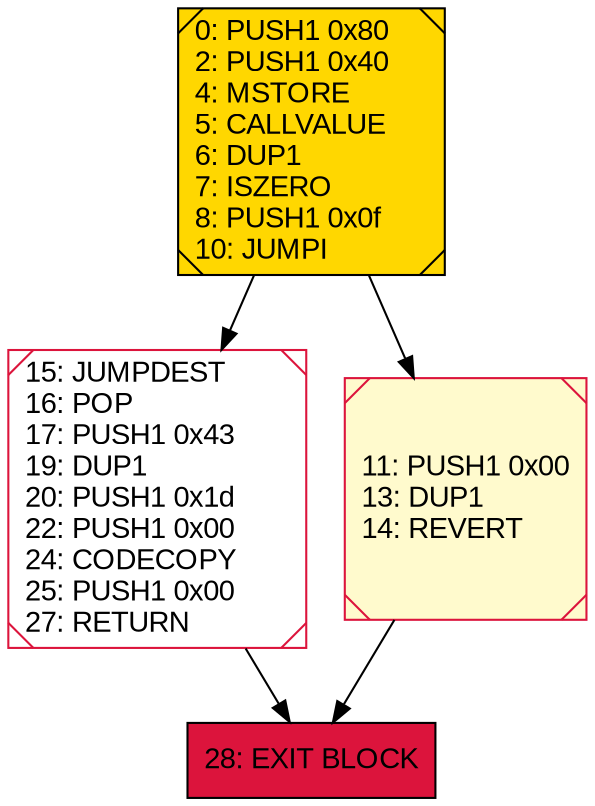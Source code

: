 digraph G {
bgcolor=transparent rankdir=UD;
node [shape=box style=filled color=black fillcolor=white fontname=arial fontcolor=black];
0 [label="0: PUSH1 0x80\l2: PUSH1 0x40\l4: MSTORE\l5: CALLVALUE\l6: DUP1\l7: ISZERO\l8: PUSH1 0x0f\l10: JUMPI\l" fillcolor=lemonchiffon shape=Msquare fillcolor=gold ];
15 [label="15: JUMPDEST\l16: POP\l17: PUSH1 0x43\l19: DUP1\l20: PUSH1 0x1d\l22: PUSH1 0x00\l24: CODECOPY\l25: PUSH1 0x00\l27: RETURN\l" shape=Msquare color=crimson ];
11 [label="11: PUSH1 0x00\l13: DUP1\l14: REVERT\l" fillcolor=lemonchiffon shape=Msquare color=crimson ];
28 [label="28: EXIT BLOCK\l" fillcolor=crimson ];
0 -> 15;
11 -> 28;
0 -> 11;
15 -> 28;
}
